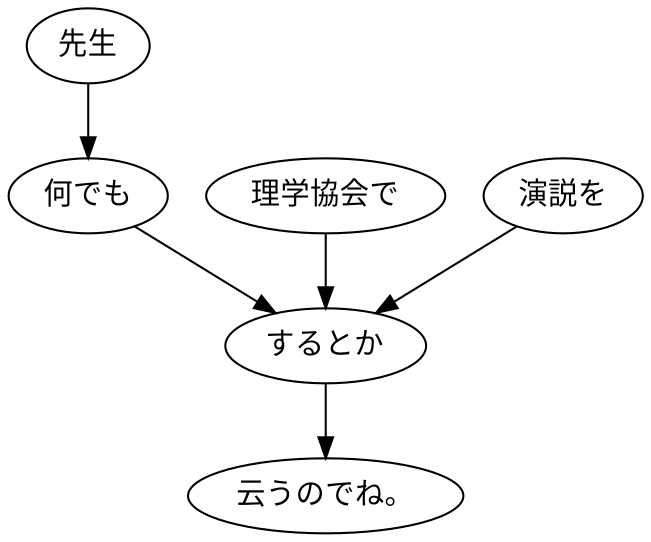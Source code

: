 digraph graph1466 {
	node0 [label="先生"];
	node1 [label="何でも"];
	node2 [label="理学協会で"];
	node3 [label="演説を"];
	node4 [label="するとか"];
	node5 [label="云うのでね。"];
	node0 -> node1;
	node1 -> node4;
	node2 -> node4;
	node3 -> node4;
	node4 -> node5;
}

